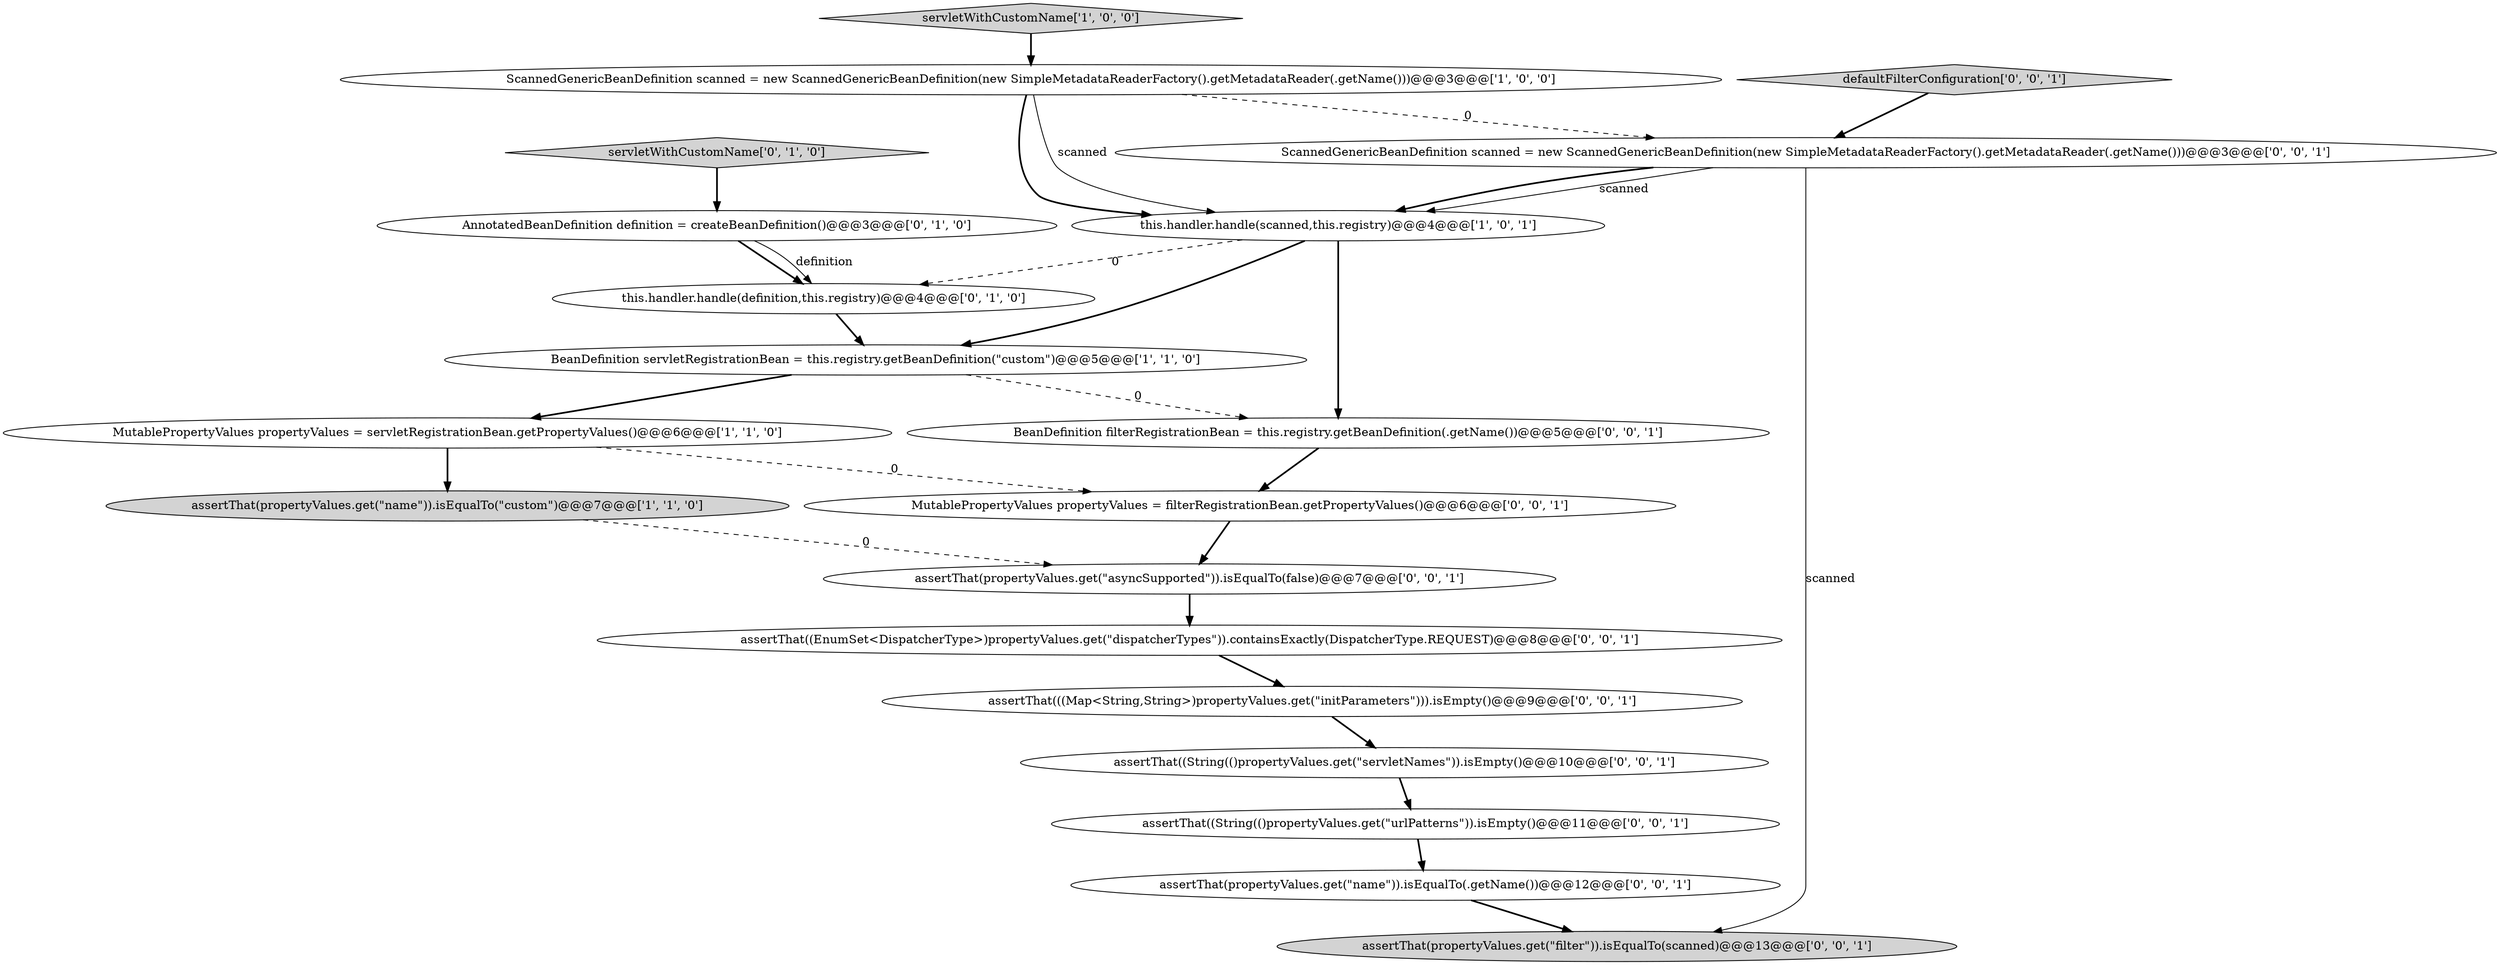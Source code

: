 digraph {
7 [style = filled, label = "AnnotatedBeanDefinition definition = createBeanDefinition()@@@3@@@['0', '1', '0']", fillcolor = white, shape = ellipse image = "AAA0AAABBB2BBB"];
0 [style = filled, label = "assertThat(propertyValues.get(\"name\")).isEqualTo(\"custom\")@@@7@@@['1', '1', '0']", fillcolor = lightgray, shape = ellipse image = "AAA0AAABBB1BBB"];
8 [style = filled, label = "this.handler.handle(definition,this.registry)@@@4@@@['0', '1', '0']", fillcolor = white, shape = ellipse image = "AAA1AAABBB2BBB"];
17 [style = filled, label = "defaultFilterConfiguration['0', '0', '1']", fillcolor = lightgray, shape = diamond image = "AAA0AAABBB3BBB"];
11 [style = filled, label = "BeanDefinition filterRegistrationBean = this.registry.getBeanDefinition(.getName())@@@5@@@['0', '0', '1']", fillcolor = white, shape = ellipse image = "AAA0AAABBB3BBB"];
12 [style = filled, label = "assertThat((String(()propertyValues.get(\"urlPatterns\")).isEmpty()@@@11@@@['0', '0', '1']", fillcolor = white, shape = ellipse image = "AAA0AAABBB3BBB"];
19 [style = filled, label = "assertThat(propertyValues.get(\"name\")).isEqualTo(.getName())@@@12@@@['0', '0', '1']", fillcolor = white, shape = ellipse image = "AAA0AAABBB3BBB"];
6 [style = filled, label = "servletWithCustomName['0', '1', '0']", fillcolor = lightgray, shape = diamond image = "AAA0AAABBB2BBB"];
18 [style = filled, label = "assertThat((String(()propertyValues.get(\"servletNames\")).isEmpty()@@@10@@@['0', '0', '1']", fillcolor = white, shape = ellipse image = "AAA0AAABBB3BBB"];
5 [style = filled, label = "BeanDefinition servletRegistrationBean = this.registry.getBeanDefinition(\"custom\")@@@5@@@['1', '1', '0']", fillcolor = white, shape = ellipse image = "AAA0AAABBB1BBB"];
4 [style = filled, label = "this.handler.handle(scanned,this.registry)@@@4@@@['1', '0', '1']", fillcolor = white, shape = ellipse image = "AAA0AAABBB1BBB"];
1 [style = filled, label = "servletWithCustomName['1', '0', '0']", fillcolor = lightgray, shape = diamond image = "AAA0AAABBB1BBB"];
13 [style = filled, label = "assertThat((EnumSet<DispatcherType>)propertyValues.get(\"dispatcherTypes\")).containsExactly(DispatcherType.REQUEST)@@@8@@@['0', '0', '1']", fillcolor = white, shape = ellipse image = "AAA0AAABBB3BBB"];
10 [style = filled, label = "MutablePropertyValues propertyValues = filterRegistrationBean.getPropertyValues()@@@6@@@['0', '0', '1']", fillcolor = white, shape = ellipse image = "AAA0AAABBB3BBB"];
14 [style = filled, label = "assertThat(((Map<String,String>)propertyValues.get(\"initParameters\"))).isEmpty()@@@9@@@['0', '0', '1']", fillcolor = white, shape = ellipse image = "AAA0AAABBB3BBB"];
15 [style = filled, label = "assertThat(propertyValues.get(\"filter\")).isEqualTo(scanned)@@@13@@@['0', '0', '1']", fillcolor = lightgray, shape = ellipse image = "AAA0AAABBB3BBB"];
16 [style = filled, label = "assertThat(propertyValues.get(\"asyncSupported\")).isEqualTo(false)@@@7@@@['0', '0', '1']", fillcolor = white, shape = ellipse image = "AAA0AAABBB3BBB"];
3 [style = filled, label = "MutablePropertyValues propertyValues = servletRegistrationBean.getPropertyValues()@@@6@@@['1', '1', '0']", fillcolor = white, shape = ellipse image = "AAA0AAABBB1BBB"];
2 [style = filled, label = "ScannedGenericBeanDefinition scanned = new ScannedGenericBeanDefinition(new SimpleMetadataReaderFactory().getMetadataReader(.getName()))@@@3@@@['1', '0', '0']", fillcolor = white, shape = ellipse image = "AAA0AAABBB1BBB"];
9 [style = filled, label = "ScannedGenericBeanDefinition scanned = new ScannedGenericBeanDefinition(new SimpleMetadataReaderFactory().getMetadataReader(.getName()))@@@3@@@['0', '0', '1']", fillcolor = white, shape = ellipse image = "AAA0AAABBB3BBB"];
10->16 [style = bold, label=""];
7->8 [style = bold, label=""];
2->4 [style = bold, label=""];
8->5 [style = bold, label=""];
14->18 [style = bold, label=""];
9->15 [style = solid, label="scanned"];
9->4 [style = bold, label=""];
9->4 [style = solid, label="scanned"];
3->10 [style = dashed, label="0"];
4->11 [style = bold, label=""];
4->5 [style = bold, label=""];
2->9 [style = dashed, label="0"];
19->15 [style = bold, label=""];
16->13 [style = bold, label=""];
5->11 [style = dashed, label="0"];
0->16 [style = dashed, label="0"];
11->10 [style = bold, label=""];
3->0 [style = bold, label=""];
12->19 [style = bold, label=""];
17->9 [style = bold, label=""];
4->8 [style = dashed, label="0"];
5->3 [style = bold, label=""];
18->12 [style = bold, label=""];
6->7 [style = bold, label=""];
13->14 [style = bold, label=""];
2->4 [style = solid, label="scanned"];
1->2 [style = bold, label=""];
7->8 [style = solid, label="definition"];
}
